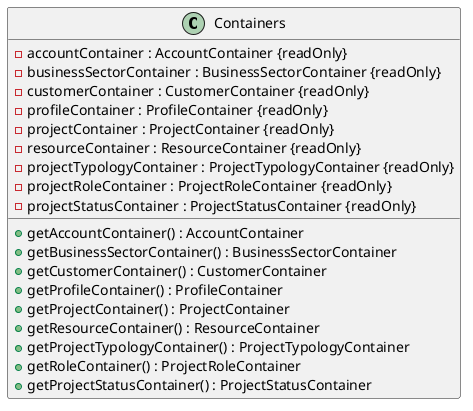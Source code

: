 @startuml
'Attribute syntax: <visibility> <name> : <type> <multiplicity> = <default>
'Method syntax: <visibility> <name (parameter-list)> : <return-type> - For simplicity the type of the parameter-list is not specified

class Containers {
    - accountContainer : AccountContainer {readOnly}
    - businessSectorContainer : BusinessSectorContainer {readOnly}
    - customerContainer : CustomerContainer {readOnly}
    - profileContainer : ProfileContainer {readOnly}
    - projectContainer : ProjectContainer {readOnly}
    - resourceContainer : ResourceContainer {readOnly}
    - projectTypologyContainer : ProjectTypologyContainer {readOnly}
    - projectRoleContainer : ProjectRoleContainer {readOnly}
    - projectStatusContainer : ProjectStatusContainer {readOnly}

    + getAccountContainer() : AccountContainer
    + getBusinessSectorContainer() : BusinessSectorContainer
    + getCustomerContainer() : CustomerContainer
    + getProfileContainer() : ProfileContainer
    + getProjectContainer() : ProjectContainer
    + getResourceContainer() : ResourceContainer
    + getProjectTypologyContainer() : ProjectTypologyContainer
    + getRoleContainer() : ProjectRoleContainer
    + getProjectStatusContainer() : ProjectStatusContainer

}

@enduml